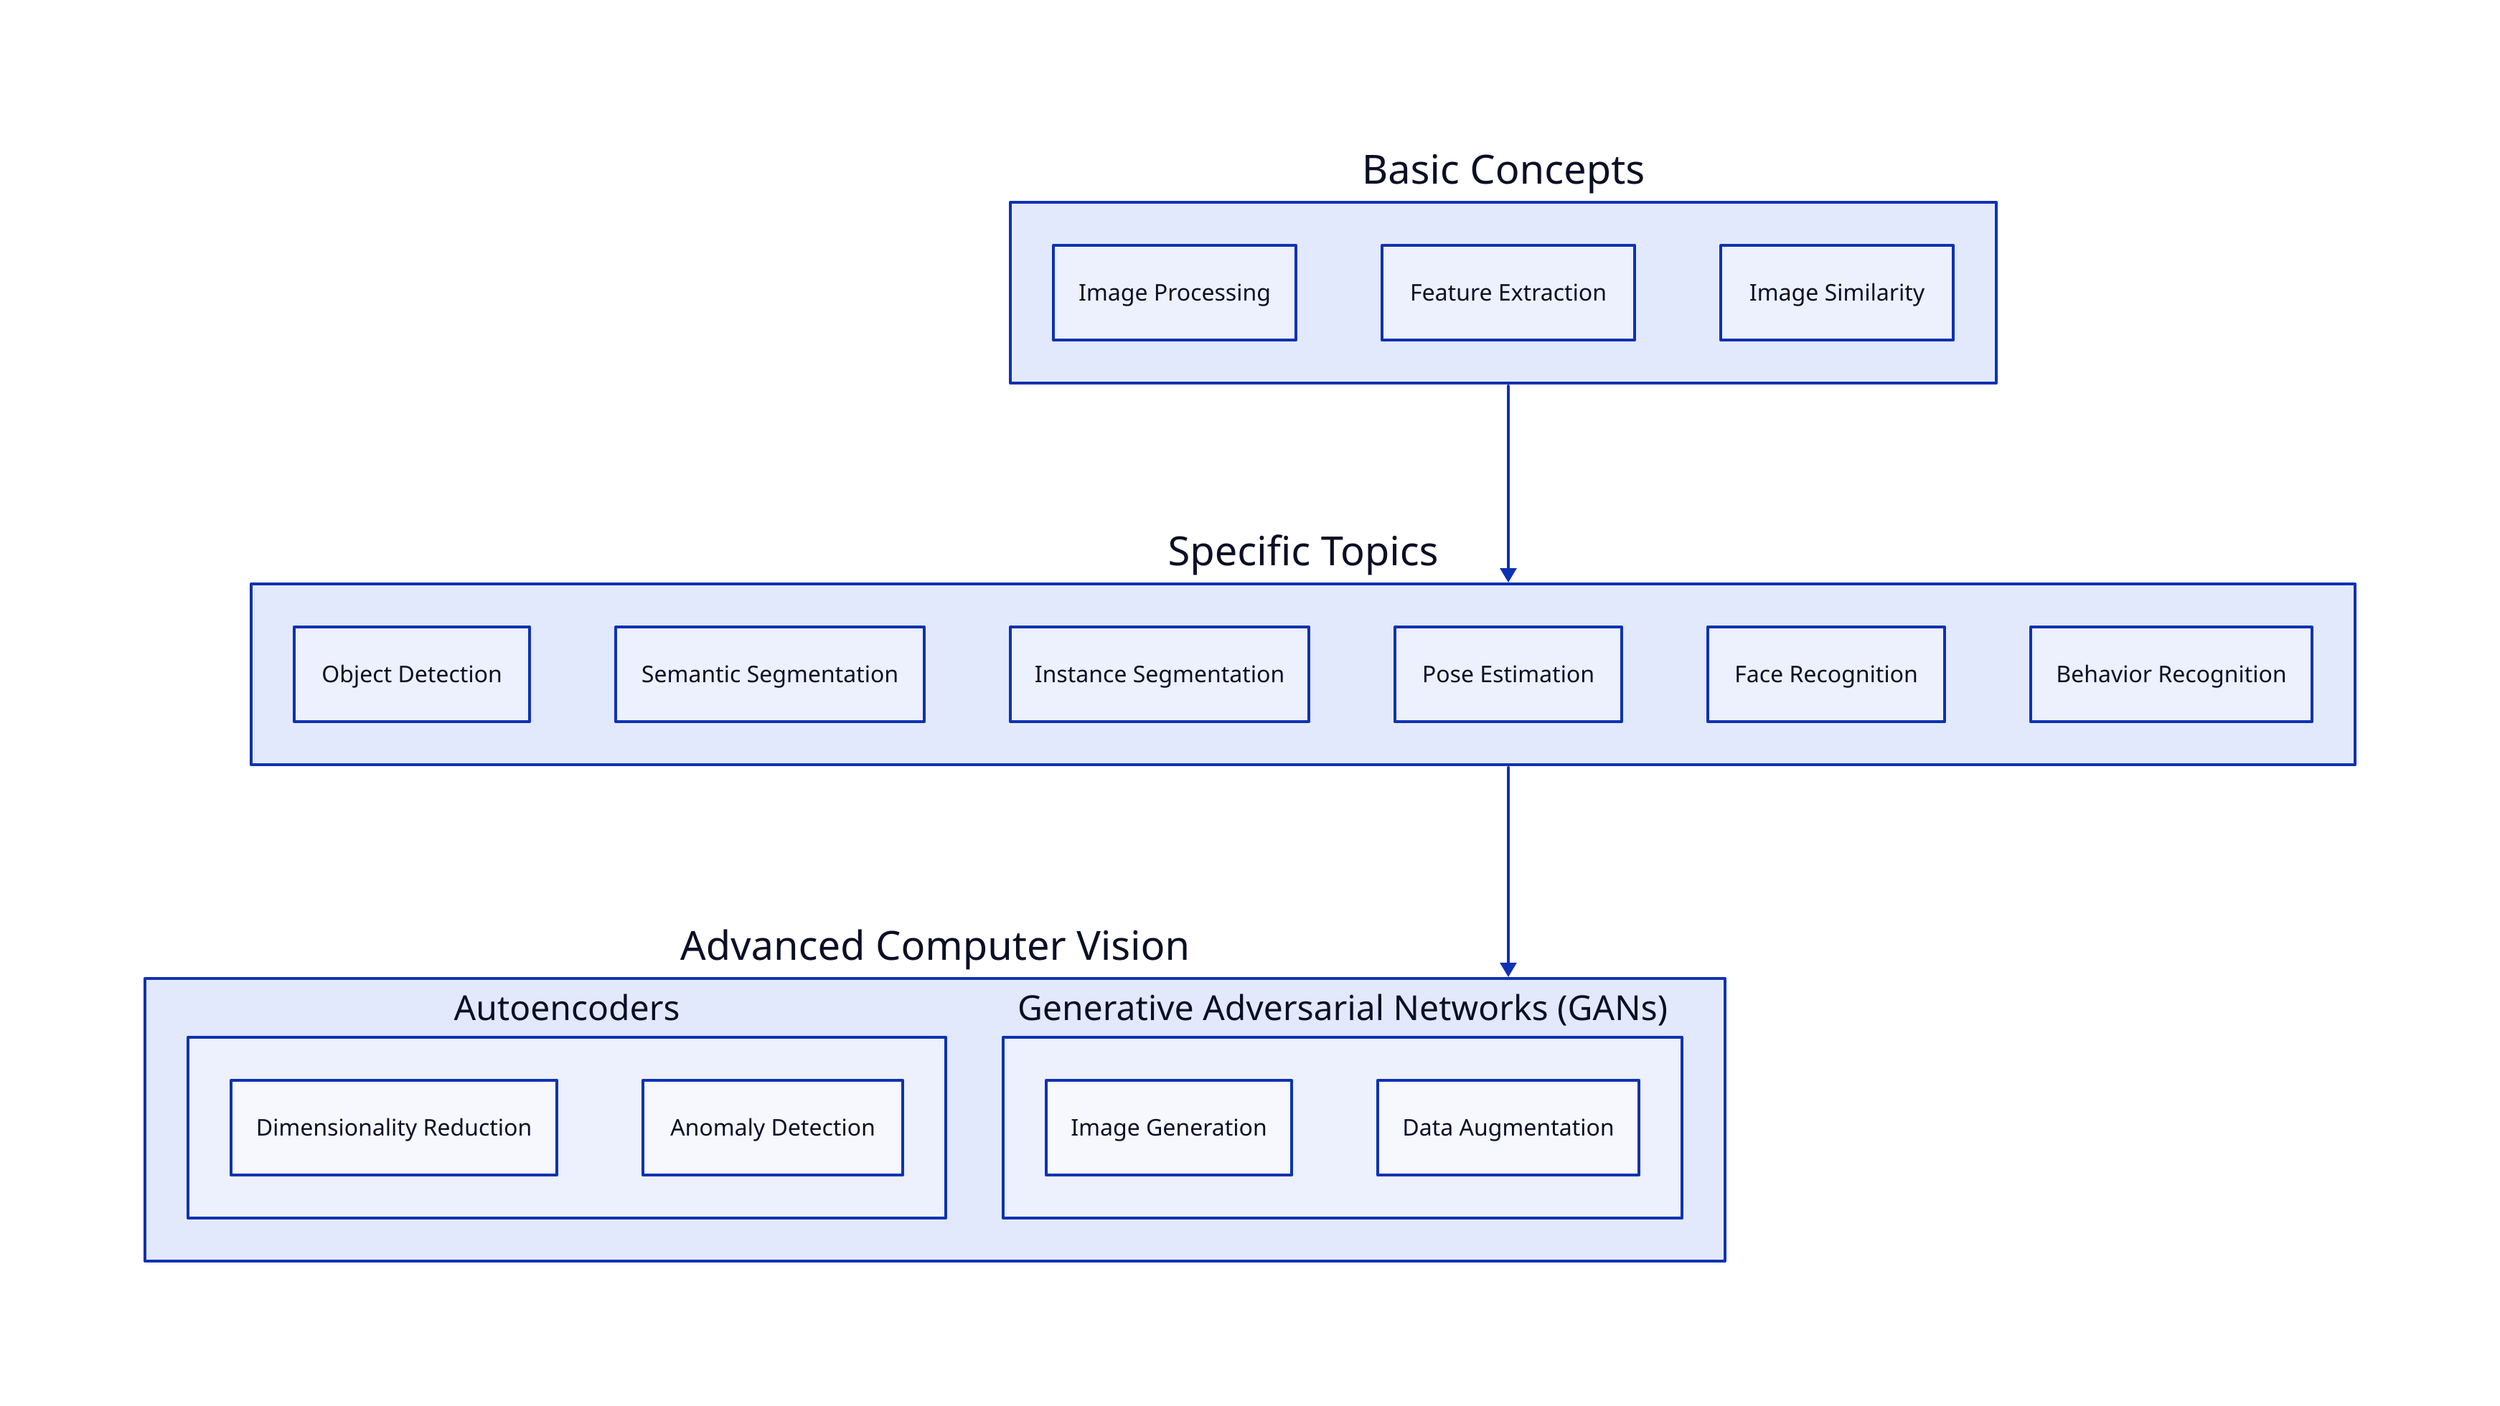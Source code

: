 label: "Computer Vision"
basic_concepts: {
  label: "Basic Concepts"
  image_processing: "Image Processing"
  feature_extraction: "Feature Extraction"
  image_similarity: "Image Similarity"
}
specific_topics: {
  label: "Specific Topics"
  object_detection: "Object Detection"
  semantic_segmentation: "Semantic Segmentation"
  instance_segmentation: "Instance Segmentation"
  pose_estimation: "Pose Estimation"
  face_recognition: "Face Recognition"
  behavior_recognition: "Behavior Recognition"
}
advanced_computer_vision: {
  label: "Advanced Computer Vision"
  autoencoders: {
    label: "Autoencoders"
    dimensionality_reduction: "Dimensionality Reduction"
    anomaly_detection: "Anomaly Detection"
  }
  gans: {
    label: "Generative Adversarial Networks (GANs)"
    image_generation: "Image Generation"
    data_augmentation: "Data Augmentation"
  }
}
basic_concepts -> specific_topics
specific_topics -> advanced_computer_vision
